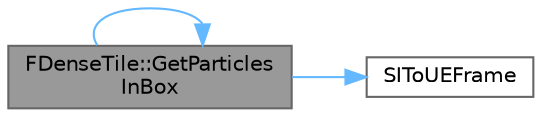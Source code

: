 digraph "FDenseTile::GetParticlesInBox"
{
 // INTERACTIVE_SVG=YES
 // LATEX_PDF_SIZE
  bgcolor="transparent";
  edge [fontname=Helvetica,fontsize=10,labelfontname=Helvetica,labelfontsize=10];
  node [fontname=Helvetica,fontsize=10,shape=box,height=0.2,width=0.4];
  rankdir="LR";
  Node1 [id="Node000001",label="FDenseTile::GetParticles\lInBox",height=0.2,width=0.4,color="gray40", fillcolor="grey60", style="filled", fontcolor="black",tooltip=" "];
  Node1 -> Node1 [id="edge1_Node000001_Node000001",color="steelblue1",style="solid",tooltip=" "];
  Node1 -> Node2 [id="edge2_Node000001_Node000002",color="steelblue1",style="solid",tooltip=" "];
  Node2 [id="Node000002",label="SIToUEFrame",height=0.2,width=0.4,color="grey40", fillcolor="white", style="filled",URL="$d1/d59/CustomTerrainPhysicsComponent_8cpp.html#ac61628f32d318d54eb35c4cf20d554c7",tooltip=" "];
}

